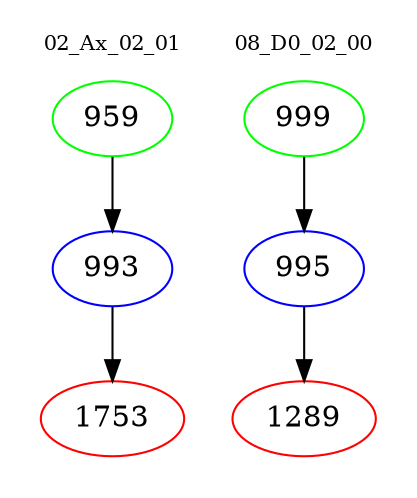digraph{
subgraph cluster_0 {
color = white
label = "02_Ax_02_01";
fontsize=10;
T0_959 [label="959", color="green"]
T0_959 -> T0_993 [color="black"]
T0_993 [label="993", color="blue"]
T0_993 -> T0_1753 [color="black"]
T0_1753 [label="1753", color="red"]
}
subgraph cluster_1 {
color = white
label = "08_D0_02_00";
fontsize=10;
T1_999 [label="999", color="green"]
T1_999 -> T1_995 [color="black"]
T1_995 [label="995", color="blue"]
T1_995 -> T1_1289 [color="black"]
T1_1289 [label="1289", color="red"]
}
}
